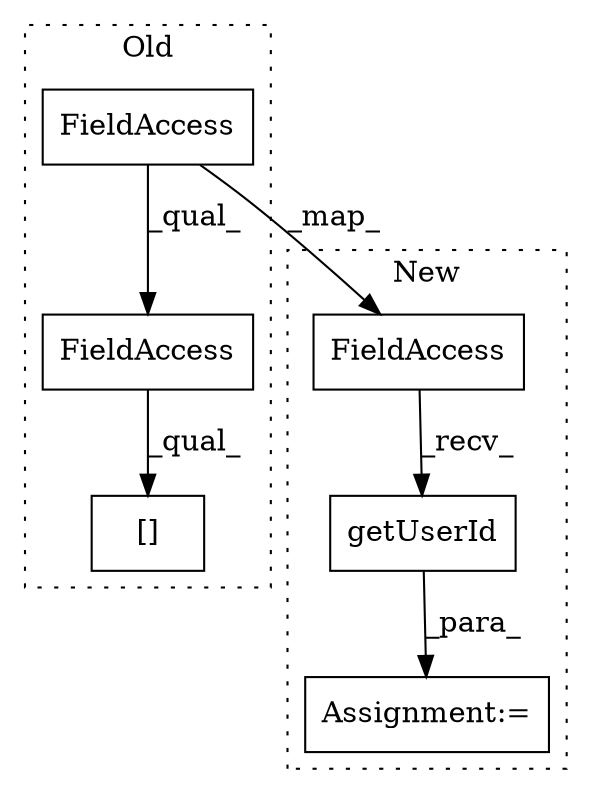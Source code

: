 digraph G {
subgraph cluster0 {
1 [label="[]" a="2" s="754,769" l="14,1" shape="box"];
3 [label="FieldAccess" a="22" s="754" l="13" shape="box"];
5 [label="FieldAccess" a="22" s="754" l="8" shape="box"];
label = "Old";
style="dotted";
}
subgraph cluster1 {
2 [label="getUserId" a="32" s="763,774" l="10,1" shape="box"];
4 [label="Assignment:=" a="7" s="1131" l="2" shape="box"];
6 [label="FieldAccess" a="22" s="754" l="8" shape="box"];
label = "New";
style="dotted";
}
2 -> 4 [label="_para_"];
3 -> 1 [label="_qual_"];
5 -> 3 [label="_qual_"];
5 -> 6 [label="_map_"];
6 -> 2 [label="_recv_"];
}